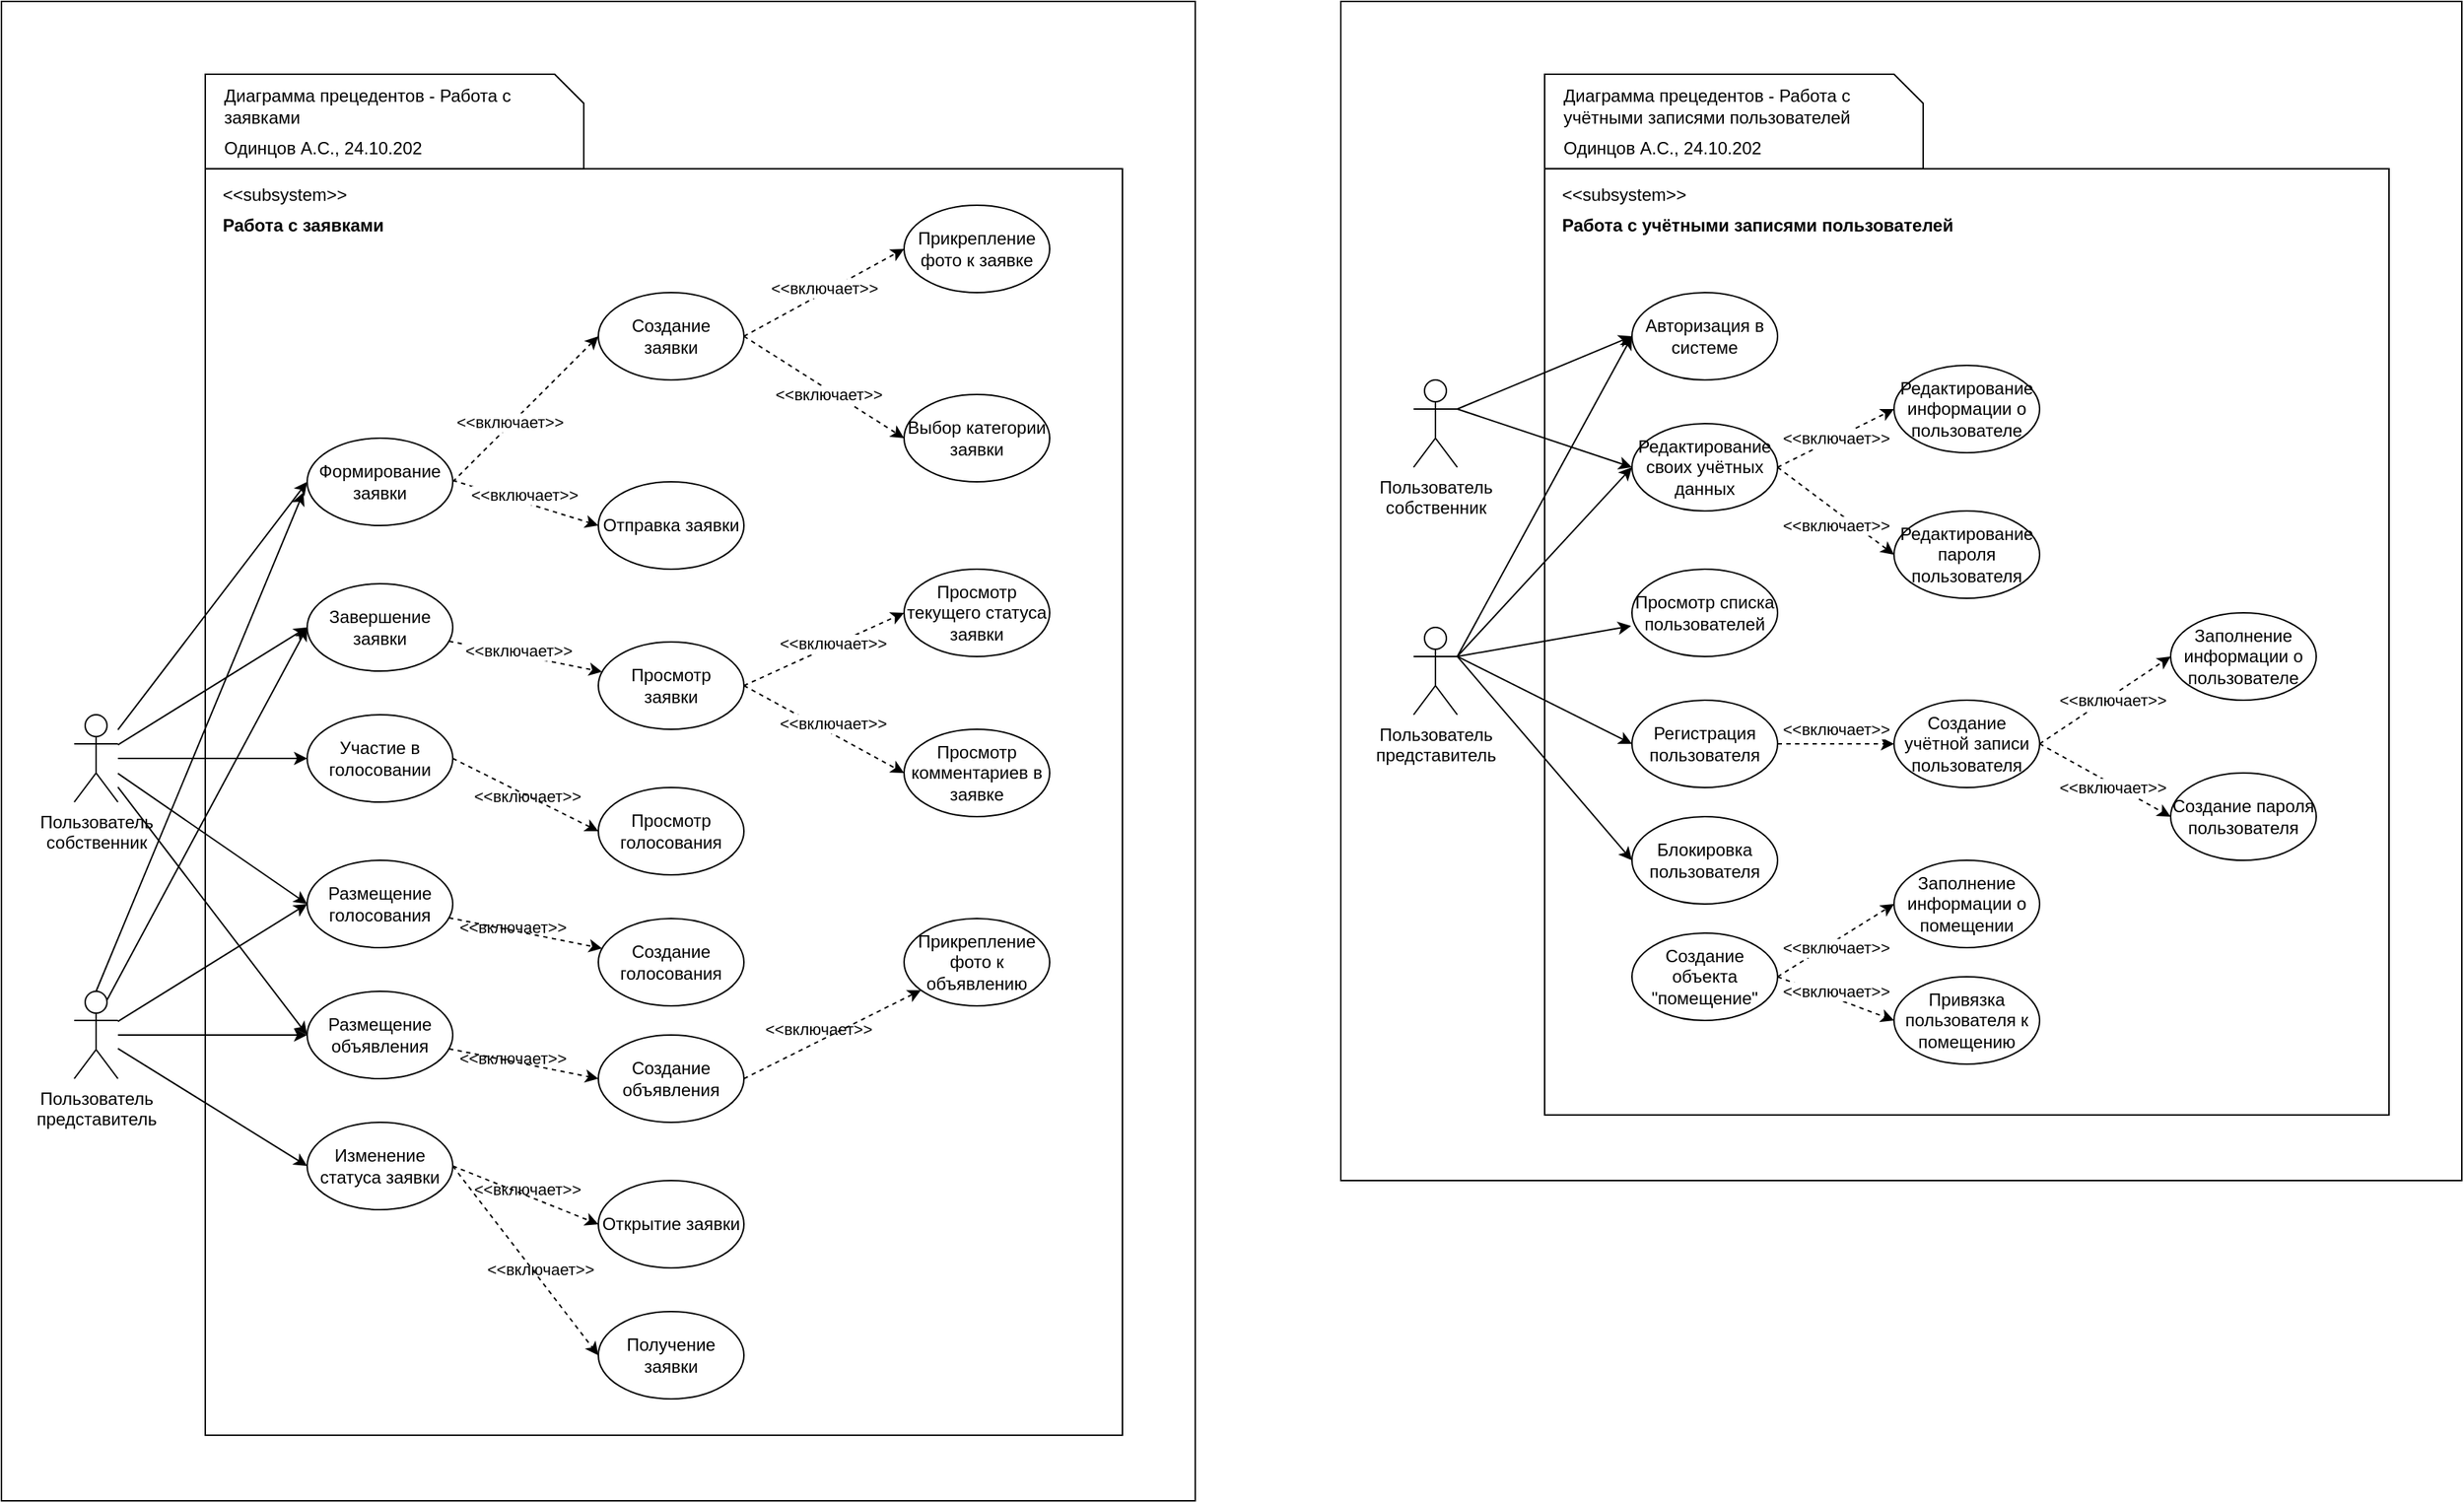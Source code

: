 <mxfile version="15.5.8" type="device"><diagram id="o6cCNClw4jNEV6m5h4Om" name="Page-1"><mxGraphModel dx="1032" dy="1838" grid="1" gridSize="10" guides="1" tooltips="1" connect="1" arrows="1" fold="1" page="1" pageScale="1" pageWidth="827" pageHeight="1169" math="0" shadow="0"><root><mxCell id="0"/><mxCell id="1" parent="0"/><mxCell id="K8mS71cKuLM4uQ1wiDC8-2" value="" style="rounded=0;whiteSpace=wrap;html=1;" vertex="1" parent="1"><mxGeometry x="80" y="-750" width="820" height="1030" as="geometry"/></mxCell><mxCell id="K8mS71cKuLM4uQ1wiDC8-3" value="" style="group" vertex="1" connectable="0" parent="1"><mxGeometry x="150" y="-670" width="700" height="906" as="geometry"/></mxCell><mxCell id="K8mS71cKuLM4uQ1wiDC8-4" value="" style="group" vertex="1" connectable="0" parent="K8mS71cKuLM4uQ1wiDC8-3"><mxGeometry y="64.918" width="700" height="841.082" as="geometry"/></mxCell><mxCell id="K8mS71cKuLM4uQ1wiDC8-5" value="" style="group" vertex="1" connectable="0" parent="K8mS71cKuLM4uQ1wiDC8-4"><mxGeometry width="700" height="841.082" as="geometry"/></mxCell><mxCell id="K8mS71cKuLM4uQ1wiDC8-6" value="" style="rounded=0;whiteSpace=wrap;html=1;fontSize=12;" vertex="1" parent="K8mS71cKuLM4uQ1wiDC8-5"><mxGeometry x="70" y="-30" width="630" height="870" as="geometry"/></mxCell><mxCell id="K8mS71cKuLM4uQ1wiDC8-38" value="" style="group" vertex="1" connectable="0" parent="K8mS71cKuLM4uQ1wiDC8-5"><mxGeometry x="-20" y="-4.918" width="670" height="820" as="geometry"/></mxCell><mxCell id="M6YJpncggMPkuGFKKGSW-1" value="Пользователь&lt;br&gt;собственник" style="shape=umlActor;verticalLabelPosition=bottom;verticalAlign=top;html=1;outlineConnect=0;" parent="K8mS71cKuLM4uQ1wiDC8-38" vertex="1"><mxGeometry y="350" width="30" height="60" as="geometry"/></mxCell><mxCell id="JLp-j88gJSCZ59ksdIn--1" style="rounded=0;orthogonalLoop=1;jettySize=auto;html=1;dashed=1;entryX=0;entryY=0.5;entryDx=0;entryDy=0;" parent="K8mS71cKuLM4uQ1wiDC8-38" target="JLp-j88gJSCZ59ksdIn--2" edge="1"><mxGeometry relative="1" as="geometry"><mxPoint x="430" y="190" as="targetPoint"/><mxPoint x="260" y="189" as="sourcePoint"/></mxGeometry></mxCell><mxCell id="M6YJpncggMPkuGFKKGSW-4" value="Создание&lt;br&gt;заявки" style="ellipse;whiteSpace=wrap;html=1;" parent="K8mS71cKuLM4uQ1wiDC8-38" vertex="1"><mxGeometry x="360" y="60" width="100" height="60" as="geometry"/></mxCell><mxCell id="M6YJpncggMPkuGFKKGSW-10" value="" style="rounded=0;orthogonalLoop=1;jettySize=auto;html=1;dashed=1;exitX=1;exitY=0.5;exitDx=0;exitDy=0;entryX=0;entryY=0.5;entryDx=0;entryDy=0;" parent="K8mS71cKuLM4uQ1wiDC8-38" source="M6YJpncggMPkuGFKKGSW-4" target="M6YJpncggMPkuGFKKGSW-9" edge="1"><mxGeometry relative="1" as="geometry"/></mxCell><mxCell id="M6YJpncggMPkuGFKKGSW-5" value="Выбор категории заявки" style="ellipse;whiteSpace=wrap;html=1;" parent="K8mS71cKuLM4uQ1wiDC8-38" vertex="1"><mxGeometry x="570" y="130" width="100" height="60" as="geometry"/></mxCell><mxCell id="M6YJpncggMPkuGFKKGSW-6" value="" style="endArrow=classic;html=1;rounded=0;exitX=1;exitY=0.5;exitDx=0;exitDy=0;entryX=0;entryY=0.5;entryDx=0;entryDy=0;dashed=1;" parent="K8mS71cKuLM4uQ1wiDC8-38" source="M6YJpncggMPkuGFKKGSW-4" target="M6YJpncggMPkuGFKKGSW-5" edge="1"><mxGeometry width="50" height="50" relative="1" as="geometry"><mxPoint x="370" y="380" as="sourcePoint"/><mxPoint x="450" y="230" as="targetPoint"/></mxGeometry></mxCell><mxCell id="M6YJpncggMPkuGFKKGSW-7" value="Формирование заявки" style="ellipse;whiteSpace=wrap;html=1;" parent="K8mS71cKuLM4uQ1wiDC8-38" vertex="1"><mxGeometry x="160" y="160" width="100" height="60" as="geometry"/></mxCell><mxCell id="M6YJpncggMPkuGFKKGSW-69" style="edgeStyle=none;rounded=0;orthogonalLoop=1;jettySize=auto;html=1;entryX=0;entryY=0.5;entryDx=0;entryDy=0;" parent="K8mS71cKuLM4uQ1wiDC8-38" source="M6YJpncggMPkuGFKKGSW-1" target="M6YJpncggMPkuGFKKGSW-7" edge="1"><mxGeometry relative="1" as="geometry"/></mxCell><mxCell id="M6YJpncggMPkuGFKKGSW-8" value="" style="endArrow=classic;html=1;rounded=0;entryX=0;entryY=0.5;entryDx=0;entryDy=0;dashed=1;exitX=1;exitY=0.5;exitDx=0;exitDy=0;" parent="K8mS71cKuLM4uQ1wiDC8-38" source="M6YJpncggMPkuGFKKGSW-7" target="M6YJpncggMPkuGFKKGSW-4" edge="1"><mxGeometry width="50" height="50" relative="1" as="geometry"><mxPoint x="150" y="240" as="sourcePoint"/><mxPoint x="490" y="200" as="targetPoint"/></mxGeometry></mxCell><mxCell id="M6YJpncggMPkuGFKKGSW-9" value="Прикрепление фото к заявке" style="ellipse;whiteSpace=wrap;html=1;" parent="K8mS71cKuLM4uQ1wiDC8-38" vertex="1"><mxGeometry x="570" width="100" height="60" as="geometry"/></mxCell><mxCell id="M6YJpncggMPkuGFKKGSW-11" value="Просмотр&lt;br&gt;заявки" style="ellipse;whiteSpace=wrap;html=1;" parent="K8mS71cKuLM4uQ1wiDC8-38" vertex="1"><mxGeometry x="360" y="300" width="100" height="60" as="geometry"/></mxCell><mxCell id="M6YJpncggMPkuGFKKGSW-13" value="Просмотр текущего статуса заявки" style="ellipse;whiteSpace=wrap;html=1;" parent="K8mS71cKuLM4uQ1wiDC8-38" vertex="1"><mxGeometry x="570" y="250" width="100" height="60" as="geometry"/></mxCell><mxCell id="M6YJpncggMPkuGFKKGSW-12" style="edgeStyle=none;rounded=0;orthogonalLoop=1;jettySize=auto;html=1;exitX=1;exitY=0.5;exitDx=0;exitDy=0;dashed=1;entryX=0;entryY=0.5;entryDx=0;entryDy=0;" parent="K8mS71cKuLM4uQ1wiDC8-38" source="M6YJpncggMPkuGFKKGSW-11" target="M6YJpncggMPkuGFKKGSW-13" edge="1"><mxGeometry relative="1" as="geometry"><mxPoint x="480" y="360" as="targetPoint"/></mxGeometry></mxCell><mxCell id="M6YJpncggMPkuGFKKGSW-14" value="Просмотр комментариев в заявке" style="ellipse;whiteSpace=wrap;html=1;" parent="K8mS71cKuLM4uQ1wiDC8-38" vertex="1"><mxGeometry x="570" y="360" width="100" height="60" as="geometry"/></mxCell><mxCell id="M6YJpncggMPkuGFKKGSW-15" style="edgeStyle=none;rounded=0;orthogonalLoop=1;jettySize=auto;html=1;exitX=1;exitY=0.5;exitDx=0;exitDy=0;dashed=1;entryX=0;entryY=0.5;entryDx=0;entryDy=0;" parent="K8mS71cKuLM4uQ1wiDC8-38" source="M6YJpncggMPkuGFKKGSW-11" target="M6YJpncggMPkuGFKKGSW-14" edge="1"><mxGeometry relative="1" as="geometry"><mxPoint x="450" y="310" as="targetPoint"/><mxPoint x="390" y="340" as="sourcePoint"/></mxGeometry></mxCell><mxCell id="M6YJpncggMPkuGFKKGSW-17" value="" style="edgeStyle=none;rounded=0;orthogonalLoop=1;jettySize=auto;html=1;dashed=1;" parent="K8mS71cKuLM4uQ1wiDC8-38" source="M6YJpncggMPkuGFKKGSW-16" target="M6YJpncggMPkuGFKKGSW-11" edge="1"><mxGeometry relative="1" as="geometry"/></mxCell><mxCell id="M6YJpncggMPkuGFKKGSW-18" value="&amp;lt;&amp;lt;включает&amp;gt;&amp;gt;" style="edgeLabel;html=1;align=center;verticalAlign=middle;resizable=0;points=[];" parent="M6YJpncggMPkuGFKKGSW-17" vertex="1" connectable="0"><mxGeometry x="-0.324" y="-1" relative="1" as="geometry"><mxPoint x="12" y="-2" as="offset"/></mxGeometry></mxCell><mxCell id="M6YJpncggMPkuGFKKGSW-58" value="&amp;lt;&amp;lt;включает&amp;gt;&amp;gt;" style="edgeLabel;html=1;align=center;verticalAlign=middle;resizable=0;points=[];" parent="M6YJpncggMPkuGFKKGSW-17" vertex="1" connectable="0"><mxGeometry x="-0.324" y="-1" relative="1" as="geometry"><mxPoint x="228" y="-7" as="offset"/></mxGeometry></mxCell><mxCell id="M6YJpncggMPkuGFKKGSW-59" value="&amp;lt;&amp;lt;включает&amp;gt;&amp;gt;" style="edgeLabel;html=1;align=center;verticalAlign=middle;resizable=0;points=[];" parent="M6YJpncggMPkuGFKKGSW-17" vertex="1" connectable="0"><mxGeometry x="-0.324" y="-1" relative="1" as="geometry"><mxPoint x="228" y="48" as="offset"/></mxGeometry></mxCell><mxCell id="M6YJpncggMPkuGFKKGSW-60" value="&amp;lt;&amp;lt;включает&amp;gt;&amp;gt;" style="edgeLabel;html=1;align=center;verticalAlign=middle;resizable=0;points=[];" parent="M6YJpncggMPkuGFKKGSW-17" vertex="1" connectable="0"><mxGeometry x="-0.324" y="-1" relative="1" as="geometry"><mxPoint x="18" y="98" as="offset"/></mxGeometry></mxCell><mxCell id="M6YJpncggMPkuGFKKGSW-62" value="&amp;lt;&amp;lt;включает&amp;gt;&amp;gt;" style="edgeLabel;html=1;align=center;verticalAlign=middle;resizable=0;points=[];" parent="M6YJpncggMPkuGFKKGSW-17" vertex="1" connectable="0"><mxGeometry x="-0.324" y="-1" relative="1" as="geometry"><mxPoint x="8" y="188" as="offset"/></mxGeometry></mxCell><mxCell id="M6YJpncggMPkuGFKKGSW-64" value="&amp;lt;&amp;lt;включает&amp;gt;&amp;gt;" style="edgeLabel;html=1;align=center;verticalAlign=middle;resizable=0;points=[];" parent="M6YJpncggMPkuGFKKGSW-17" vertex="1" connectable="0"><mxGeometry x="-0.324" y="-1" relative="1" as="geometry"><mxPoint x="8" y="278" as="offset"/></mxGeometry></mxCell><mxCell id="M6YJpncggMPkuGFKKGSW-66" value="&amp;lt;&amp;lt;включает&amp;gt;&amp;gt;" style="edgeLabel;html=1;align=center;verticalAlign=middle;resizable=0;points=[];" parent="M6YJpncggMPkuGFKKGSW-17" vertex="1" connectable="0"><mxGeometry x="-0.324" y="-1" relative="1" as="geometry"><mxPoint x="218" y="258" as="offset"/></mxGeometry></mxCell><mxCell id="M6YJpncggMPkuGFKKGSW-67" value="&amp;lt;&amp;lt;включает&amp;gt;&amp;gt;" style="edgeLabel;html=1;align=center;verticalAlign=middle;resizable=0;points=[];" parent="M6YJpncggMPkuGFKKGSW-17" vertex="1" connectable="0"><mxGeometry x="-0.324" y="-1" relative="1" as="geometry"><mxPoint x="27" y="423" as="offset"/></mxGeometry></mxCell><mxCell id="M6YJpncggMPkuGFKKGSW-68" value="&amp;lt;&amp;lt;включает&amp;gt;&amp;gt;" style="edgeLabel;html=1;align=center;verticalAlign=middle;resizable=0;points=[];" parent="M6YJpncggMPkuGFKKGSW-17" vertex="1" connectable="0"><mxGeometry x="-0.324" y="-1" relative="1" as="geometry"><mxPoint x="18" y="368" as="offset"/></mxGeometry></mxCell><mxCell id="M6YJpncggMPkuGFKKGSW-16" value="Завершение заявки" style="ellipse;whiteSpace=wrap;html=1;" parent="K8mS71cKuLM4uQ1wiDC8-38" vertex="1"><mxGeometry x="160" y="260" width="100" height="60" as="geometry"/></mxCell><mxCell id="M6YJpncggMPkuGFKKGSW-46" style="edgeStyle=none;rounded=0;orthogonalLoop=1;jettySize=auto;html=1;entryX=0;entryY=0.5;entryDx=0;entryDy=0;" parent="K8mS71cKuLM4uQ1wiDC8-38" source="M6YJpncggMPkuGFKKGSW-1" target="M6YJpncggMPkuGFKKGSW-16" edge="1"><mxGeometry relative="1" as="geometry"/></mxCell><mxCell id="goe44aLufdM4NmRw3A2P-1" style="rounded=0;orthogonalLoop=1;jettySize=auto;html=1;exitX=0.75;exitY=0.1;exitDx=0;exitDy=0;exitPerimeter=0;entryX=0;entryY=0.5;entryDx=0;entryDy=0;" parent="K8mS71cKuLM4uQ1wiDC8-38" source="M6YJpncggMPkuGFKKGSW-19" target="M6YJpncggMPkuGFKKGSW-16" edge="1"><mxGeometry relative="1" as="geometry"/></mxCell><mxCell id="goe44aLufdM4NmRw3A2P-2" style="rounded=0;orthogonalLoop=1;jettySize=auto;html=1;exitX=0.5;exitY=0;exitDx=0;exitDy=0;exitPerimeter=0;entryX=-0.026;entryY=0.62;entryDx=0;entryDy=0;entryPerimeter=0;strokeColor=default;" parent="K8mS71cKuLM4uQ1wiDC8-38" source="M6YJpncggMPkuGFKKGSW-19" target="M6YJpncggMPkuGFKKGSW-7" edge="1"><mxGeometry relative="1" as="geometry"/></mxCell><mxCell id="M6YJpncggMPkuGFKKGSW-19" value="Пользователь&lt;br&gt;представитель" style="shape=umlActor;verticalLabelPosition=bottom;verticalAlign=top;html=1;outlineConnect=0;" parent="K8mS71cKuLM4uQ1wiDC8-38" vertex="1"><mxGeometry y="540" width="30" height="60" as="geometry"/></mxCell><mxCell id="M6YJpncggMPkuGFKKGSW-23" value="" style="edgeStyle=none;rounded=0;orthogonalLoop=1;jettySize=auto;html=1;dashed=1;entryX=0;entryY=0.5;entryDx=0;entryDy=0;" parent="K8mS71cKuLM4uQ1wiDC8-38" target="M6YJpncggMPkuGFKKGSW-21" edge="1"><mxGeometry relative="1" as="geometry"><mxPoint x="260" y="660" as="sourcePoint"/></mxGeometry></mxCell><mxCell id="M6YJpncggMPkuGFKKGSW-21" value="Получение&lt;br&gt;заявки" style="ellipse;whiteSpace=wrap;html=1;" parent="K8mS71cKuLM4uQ1wiDC8-38" vertex="1"><mxGeometry x="360" y="760" width="100" height="60" as="geometry"/></mxCell><mxCell id="M6YJpncggMPkuGFKKGSW-22" value="Открытие заявки" style="ellipse;whiteSpace=wrap;html=1;" parent="K8mS71cKuLM4uQ1wiDC8-38" vertex="1"><mxGeometry x="360" y="670" width="100" height="60" as="geometry"/></mxCell><mxCell id="M6YJpncggMPkuGFKKGSW-24" value="Изменение статуса заявки" style="ellipse;whiteSpace=wrap;html=1;" parent="K8mS71cKuLM4uQ1wiDC8-38" vertex="1"><mxGeometry x="160" y="630" width="100" height="60" as="geometry"/></mxCell><mxCell id="M6YJpncggMPkuGFKKGSW-50" style="edgeStyle=none;rounded=0;orthogonalLoop=1;jettySize=auto;html=1;entryX=0;entryY=0.5;entryDx=0;entryDy=0;" parent="K8mS71cKuLM4uQ1wiDC8-38" source="M6YJpncggMPkuGFKKGSW-19" target="M6YJpncggMPkuGFKKGSW-24" edge="1"><mxGeometry relative="1" as="geometry"/></mxCell><mxCell id="M6YJpncggMPkuGFKKGSW-25" value="" style="edgeStyle=none;rounded=0;orthogonalLoop=1;jettySize=auto;html=1;dashed=1;exitX=1;exitY=0.5;exitDx=0;exitDy=0;entryX=0;entryY=0.5;entryDx=0;entryDy=0;" parent="K8mS71cKuLM4uQ1wiDC8-38" source="M6YJpncggMPkuGFKKGSW-24" target="M6YJpncggMPkuGFKKGSW-22" edge="1"><mxGeometry relative="1" as="geometry"><mxPoint x="350" y="600" as="targetPoint"/></mxGeometry></mxCell><mxCell id="M6YJpncggMPkuGFKKGSW-32" value="Размещение объявления" style="ellipse;whiteSpace=wrap;html=1;" parent="K8mS71cKuLM4uQ1wiDC8-38" vertex="1"><mxGeometry x="160" y="540" width="100" height="60" as="geometry"/></mxCell><mxCell id="M6YJpncggMPkuGFKKGSW-49" style="edgeStyle=none;rounded=0;orthogonalLoop=1;jettySize=auto;html=1;entryX=0;entryY=0.5;entryDx=0;entryDy=0;" parent="K8mS71cKuLM4uQ1wiDC8-38" source="M6YJpncggMPkuGFKKGSW-1" target="M6YJpncggMPkuGFKKGSW-32" edge="1"><mxGeometry relative="1" as="geometry"/></mxCell><mxCell id="M6YJpncggMPkuGFKKGSW-51" style="edgeStyle=none;rounded=0;orthogonalLoop=1;jettySize=auto;html=1;entryX=0;entryY=0.5;entryDx=0;entryDy=0;" parent="K8mS71cKuLM4uQ1wiDC8-38" source="M6YJpncggMPkuGFKKGSW-19" target="M6YJpncggMPkuGFKKGSW-32" edge="1"><mxGeometry relative="1" as="geometry"/></mxCell><mxCell id="M6YJpncggMPkuGFKKGSW-34" value="Создание объявления" style="ellipse;whiteSpace=wrap;html=1;" parent="K8mS71cKuLM4uQ1wiDC8-38" vertex="1"><mxGeometry x="360" y="570" width="100" height="60" as="geometry"/></mxCell><mxCell id="M6YJpncggMPkuGFKKGSW-33" style="edgeStyle=none;rounded=0;orthogonalLoop=1;jettySize=auto;html=1;dashed=1;entryX=0;entryY=0.5;entryDx=0;entryDy=0;" parent="K8mS71cKuLM4uQ1wiDC8-38" source="M6YJpncggMPkuGFKKGSW-32" target="M6YJpncggMPkuGFKKGSW-34" edge="1"><mxGeometry relative="1" as="geometry"><mxPoint x="420" y="630" as="targetPoint"/></mxGeometry></mxCell><mxCell id="M6YJpncggMPkuGFKKGSW-36" value="" style="rounded=0;orthogonalLoop=1;jettySize=auto;html=1;dashed=1;exitX=1;exitY=0.5;exitDx=0;exitDy=0;" parent="K8mS71cKuLM4uQ1wiDC8-38" source="M6YJpncggMPkuGFKKGSW-34" target="M6YJpncggMPkuGFKKGSW-37" edge="1"><mxGeometry relative="1" as="geometry"><mxPoint x="530" y="680" as="sourcePoint"/></mxGeometry></mxCell><mxCell id="M6YJpncggMPkuGFKKGSW-37" value="Прикрепление фото к объявлению" style="ellipse;whiteSpace=wrap;html=1;" parent="K8mS71cKuLM4uQ1wiDC8-38" vertex="1"><mxGeometry x="570" y="490" width="100" height="60" as="geometry"/></mxCell><mxCell id="M6YJpncggMPkuGFKKGSW-39" value="Размещение голосования" style="ellipse;whiteSpace=wrap;html=1;" parent="K8mS71cKuLM4uQ1wiDC8-38" vertex="1"><mxGeometry x="160" y="450" width="100" height="60" as="geometry"/></mxCell><mxCell id="M6YJpncggMPkuGFKKGSW-48" style="edgeStyle=none;rounded=0;orthogonalLoop=1;jettySize=auto;html=1;entryX=0;entryY=0.5;entryDx=0;entryDy=0;" parent="K8mS71cKuLM4uQ1wiDC8-38" source="M6YJpncggMPkuGFKKGSW-1" target="M6YJpncggMPkuGFKKGSW-39" edge="1"><mxGeometry relative="1" as="geometry"/></mxCell><mxCell id="M6YJpncggMPkuGFKKGSW-40" value="Создание голосования" style="ellipse;whiteSpace=wrap;html=1;" parent="K8mS71cKuLM4uQ1wiDC8-38" vertex="1"><mxGeometry x="360" y="490" width="100" height="60" as="geometry"/></mxCell><mxCell id="M6YJpncggMPkuGFKKGSW-42" value="Участие в голосовании" style="ellipse;whiteSpace=wrap;html=1;" parent="K8mS71cKuLM4uQ1wiDC8-38" vertex="1"><mxGeometry x="160" y="350" width="100" height="60" as="geometry"/></mxCell><mxCell id="M6YJpncggMPkuGFKKGSW-52" style="edgeStyle=none;rounded=0;orthogonalLoop=1;jettySize=auto;html=1;entryX=0;entryY=0.5;entryDx=0;entryDy=0;" parent="K8mS71cKuLM4uQ1wiDC8-38" source="M6YJpncggMPkuGFKKGSW-19" target="M6YJpncggMPkuGFKKGSW-39" edge="1"><mxGeometry relative="1" as="geometry"/></mxCell><mxCell id="M6YJpncggMPkuGFKKGSW-44" value="Просмотр голосования" style="ellipse;whiteSpace=wrap;html=1;" parent="K8mS71cKuLM4uQ1wiDC8-38" vertex="1"><mxGeometry x="360" y="400" width="100" height="60" as="geometry"/></mxCell><mxCell id="M6YJpncggMPkuGFKKGSW-54" value="&amp;lt;&amp;lt;включает&amp;gt;&amp;gt;" style="edgeLabel;html=1;align=center;verticalAlign=middle;resizable=0;points=[];" parent="K8mS71cKuLM4uQ1wiDC8-38" vertex="1" connectable="0"><mxGeometry x="350.002" y="180.004" as="geometry"><mxPoint x="-51" y="-31" as="offset"/></mxGeometry></mxCell><mxCell id="M6YJpncggMPkuGFKKGSW-56" value="&amp;lt;&amp;lt;включает&amp;gt;&amp;gt;" style="edgeLabel;html=1;align=center;verticalAlign=middle;resizable=0;points=[];" parent="K8mS71cKuLM4uQ1wiDC8-38" vertex="1" connectable="0"><mxGeometry x="520.002" y="60.004" as="geometry"><mxPoint x="-5" y="-3" as="offset"/></mxGeometry></mxCell><mxCell id="M6YJpncggMPkuGFKKGSW-57" value="&amp;lt;&amp;lt;включает&amp;gt;&amp;gt;" style="edgeLabel;html=1;align=center;verticalAlign=middle;resizable=0;points=[];" parent="K8mS71cKuLM4uQ1wiDC8-38" vertex="1" connectable="0"><mxGeometry x="500.002" y="140.004" as="geometry"><mxPoint x="18" y="-10" as="offset"/></mxGeometry></mxCell><mxCell id="JLp-j88gJSCZ59ksdIn--2" value="Отправка заявки" style="ellipse;whiteSpace=wrap;html=1;" parent="K8mS71cKuLM4uQ1wiDC8-38" vertex="1"><mxGeometry x="360" y="190" width="100" height="60" as="geometry"/></mxCell><mxCell id="JLp-j88gJSCZ59ksdIn--3" value="&amp;lt;&amp;lt;включает&amp;gt;&amp;gt;" style="edgeLabel;html=1;align=center;verticalAlign=middle;resizable=0;points=[];" parent="K8mS71cKuLM4uQ1wiDC8-38" vertex="1" connectable="0"><mxGeometry x="360.002" y="230.004" as="geometry"><mxPoint x="-51" y="-31" as="offset"/></mxGeometry></mxCell><mxCell id="M6YJpncggMPkuGFKKGSW-41" value="" style="edgeStyle=none;rounded=0;orthogonalLoop=1;jettySize=auto;html=1;dashed=1;" parent="K8mS71cKuLM4uQ1wiDC8-38" source="M6YJpncggMPkuGFKKGSW-39" target="M6YJpncggMPkuGFKKGSW-40" edge="1"><mxGeometry relative="1" as="geometry"/></mxCell><mxCell id="M6YJpncggMPkuGFKKGSW-47" style="edgeStyle=none;rounded=0;orthogonalLoop=1;jettySize=auto;html=1;entryX=0;entryY=0.5;entryDx=0;entryDy=0;" parent="K8mS71cKuLM4uQ1wiDC8-38" source="M6YJpncggMPkuGFKKGSW-1" target="M6YJpncggMPkuGFKKGSW-42" edge="1"><mxGeometry relative="1" as="geometry"/></mxCell><mxCell id="M6YJpncggMPkuGFKKGSW-43" style="edgeStyle=none;rounded=0;orthogonalLoop=1;jettySize=auto;html=1;exitX=1;exitY=0.5;exitDx=0;exitDy=0;dashed=1;entryX=0;entryY=0.5;entryDx=0;entryDy=0;" parent="K8mS71cKuLM4uQ1wiDC8-38" source="M6YJpncggMPkuGFKKGSW-42" target="M6YJpncggMPkuGFKKGSW-44" edge="1"><mxGeometry relative="1" as="geometry"><mxPoint x="360" y="430.0" as="targetPoint"/></mxGeometry></mxCell><mxCell id="K8mS71cKuLM4uQ1wiDC8-11" value="&lt;span&gt;Работа с заявками&lt;/span&gt;" style="text;html=1;strokeColor=none;fillColor=none;align=left;verticalAlign=middle;whiteSpace=wrap;rounded=0;fontStyle=1" vertex="1" parent="K8mS71cKuLM4uQ1wiDC8-38"><mxGeometry x="100" y="3.641" width="260" height="21.639" as="geometry"/></mxCell><mxCell id="K8mS71cKuLM4uQ1wiDC8-10" value="&amp;lt;&amp;lt;subsystem&amp;gt;&amp;gt;" style="text;html=1;strokeColor=none;fillColor=none;align=left;verticalAlign=middle;whiteSpace=wrap;rounded=0;" vertex="1" parent="K8mS71cKuLM4uQ1wiDC8-38"><mxGeometry x="100" y="-17.998" width="90" height="21.639" as="geometry"/></mxCell><mxCell id="K8mS71cKuLM4uQ1wiDC8-40" value="" style="group" vertex="1" connectable="0" parent="1"><mxGeometry x="220" y="-700" width="260" height="64.918" as="geometry"/></mxCell><mxCell id="K8mS71cKuLM4uQ1wiDC8-26" value="" style="verticalLabelPosition=bottom;verticalAlign=top;html=1;shape=card;whiteSpace=wrap;size=20;arcSize=12;direction=east;flipH=1;" vertex="1" parent="K8mS71cKuLM4uQ1wiDC8-40"><mxGeometry width="260" height="64.918" as="geometry"/></mxCell><mxCell id="K8mS71cKuLM4uQ1wiDC8-27" value="" style="group" vertex="1" connectable="0" parent="K8mS71cKuLM4uQ1wiDC8-40"><mxGeometry x="10.833" y="5.41" width="238.333" height="56.262" as="geometry"/></mxCell><mxCell id="K8mS71cKuLM4uQ1wiDC8-28" value="Диаграмма прецедентов - Работа с заявками" style="text;html=1;strokeColor=none;fillColor=none;align=left;verticalAlign=middle;whiteSpace=wrap;rounded=0;" vertex="1" parent="K8mS71cKuLM4uQ1wiDC8-27"><mxGeometry width="230" height="32.459" as="geometry"/></mxCell><mxCell id="K8mS71cKuLM4uQ1wiDC8-29" value="Одинцов А.С., 24.10.202" style="text;html=1;strokeColor=none;fillColor=none;align=left;verticalAlign=middle;whiteSpace=wrap;rounded=0;" vertex="1" parent="K8mS71cKuLM4uQ1wiDC8-27"><mxGeometry y="34.623" width="238.333" height="21.639" as="geometry"/></mxCell><mxCell id="K8mS71cKuLM4uQ1wiDC8-42" value="" style="rounded=0;whiteSpace=wrap;html=1;" vertex="1" parent="1"><mxGeometry x="1000" y="-750" width="770" height="810" as="geometry"/></mxCell><mxCell id="K8mS71cKuLM4uQ1wiDC8-107" value="" style="group" vertex="1" connectable="0" parent="1"><mxGeometry x="1140" y="-700" width="260" height="64.918" as="geometry"/></mxCell><mxCell id="K8mS71cKuLM4uQ1wiDC8-108" value="" style="verticalLabelPosition=bottom;verticalAlign=top;html=1;shape=card;whiteSpace=wrap;size=20;arcSize=12;direction=east;flipH=1;" vertex="1" parent="K8mS71cKuLM4uQ1wiDC8-107"><mxGeometry width="260" height="64.918" as="geometry"/></mxCell><mxCell id="K8mS71cKuLM4uQ1wiDC8-109" value="" style="group" vertex="1" connectable="0" parent="K8mS71cKuLM4uQ1wiDC8-107"><mxGeometry x="10.833" y="5.41" width="238.333" height="56.262" as="geometry"/></mxCell><mxCell id="K8mS71cKuLM4uQ1wiDC8-110" value="Диаграмма прецедентов - Работа с учётными записями пользователей" style="text;html=1;strokeColor=none;fillColor=none;align=left;verticalAlign=middle;whiteSpace=wrap;rounded=0;" vertex="1" parent="K8mS71cKuLM4uQ1wiDC8-109"><mxGeometry width="230" height="32.459" as="geometry"/></mxCell><mxCell id="K8mS71cKuLM4uQ1wiDC8-111" value="Одинцов А.С., 24.10.202" style="text;html=1;strokeColor=none;fillColor=none;align=left;verticalAlign=middle;whiteSpace=wrap;rounded=0;" vertex="1" parent="K8mS71cKuLM4uQ1wiDC8-109"><mxGeometry y="34.623" width="238.333" height="21.639" as="geometry"/></mxCell><mxCell id="K8mS71cKuLM4uQ1wiDC8-44" value="" style="group" vertex="1" connectable="0" parent="1"><mxGeometry x="1070" y="-605.082" width="700" height="841.082" as="geometry"/></mxCell><mxCell id="K8mS71cKuLM4uQ1wiDC8-45" value="" style="group" vertex="1" connectable="0" parent="K8mS71cKuLM4uQ1wiDC8-44"><mxGeometry width="700" height="841.082" as="geometry"/></mxCell><mxCell id="K8mS71cKuLM4uQ1wiDC8-46" value="" style="rounded=0;whiteSpace=wrap;html=1;fontSize=12;" vertex="1" parent="K8mS71cKuLM4uQ1wiDC8-45"><mxGeometry x="70" y="-30" width="580" height="650" as="geometry"/></mxCell><mxCell id="K8mS71cKuLM4uQ1wiDC8-47" value="" style="group" vertex="1" connectable="0" parent="K8mS71cKuLM4uQ1wiDC8-45"><mxGeometry x="-20" y="-4.918" width="670" height="820" as="geometry"/></mxCell><mxCell id="K8mS71cKuLM4uQ1wiDC8-105" value="&lt;span&gt;Работа с учётными записями пользователей&lt;/span&gt;" style="text;html=1;strokeColor=none;fillColor=none;align=left;verticalAlign=middle;whiteSpace=wrap;rounded=0;fontStyle=1" vertex="1" parent="K8mS71cKuLM4uQ1wiDC8-47"><mxGeometry x="100" y="3.64" width="280" height="21.64" as="geometry"/></mxCell><mxCell id="K8mS71cKuLM4uQ1wiDC8-106" value="&amp;lt;&amp;lt;subsystem&amp;gt;&amp;gt;" style="text;html=1;strokeColor=none;fillColor=none;align=left;verticalAlign=middle;whiteSpace=wrap;rounded=0;" vertex="1" parent="K8mS71cKuLM4uQ1wiDC8-47"><mxGeometry x="100" y="-17.998" width="90" height="21.639" as="geometry"/></mxCell><mxCell id="K8mS71cKuLM4uQ1wiDC8-41" value="" style="group" vertex="1" connectable="0" parent="K8mS71cKuLM4uQ1wiDC8-47"><mxGeometry y="60" width="620" height="450" as="geometry"/></mxCell><mxCell id="M6YJpncggMPkuGFKKGSW-70" value="Пользователь&lt;br&gt;собственник" style="shape=umlActor;verticalLabelPosition=bottom;verticalAlign=top;html=1;outlineConnect=0;" parent="K8mS71cKuLM4uQ1wiDC8-41" vertex="1"><mxGeometry y="60" width="30" height="60" as="geometry"/></mxCell><mxCell id="M6YJpncggMPkuGFKKGSW-71" value="Пользователь&lt;br&gt;представитель" style="shape=umlActor;verticalLabelPosition=bottom;verticalAlign=top;html=1;outlineConnect=0;" parent="K8mS71cKuLM4uQ1wiDC8-41" vertex="1"><mxGeometry y="230" width="30" height="60" as="geometry"/></mxCell><mxCell id="JLp-j88gJSCZ59ksdIn--5" value="Регистрация пользователя" style="ellipse;whiteSpace=wrap;html=1;" parent="K8mS71cKuLM4uQ1wiDC8-41" vertex="1"><mxGeometry x="150" y="280" width="100" height="60" as="geometry"/></mxCell><mxCell id="JLp-j88gJSCZ59ksdIn--7" value="Создание учётной записи пользователя" style="ellipse;whiteSpace=wrap;html=1;" parent="K8mS71cKuLM4uQ1wiDC8-41" vertex="1"><mxGeometry x="330" y="280" width="100" height="60" as="geometry"/></mxCell><mxCell id="JLp-j88gJSCZ59ksdIn--6" style="edgeStyle=none;rounded=0;orthogonalLoop=1;jettySize=auto;html=1;exitX=1;exitY=0.5;exitDx=0;exitDy=0;dashed=1;entryX=0;entryY=0.5;entryDx=0;entryDy=0;" parent="K8mS71cKuLM4uQ1wiDC8-41" source="JLp-j88gJSCZ59ksdIn--5" target="JLp-j88gJSCZ59ksdIn--7" edge="1"><mxGeometry relative="1" as="geometry"><mxPoint x="320" y="260" as="targetPoint"/></mxGeometry></mxCell><mxCell id="JLp-j88gJSCZ59ksdIn--8" value="Просмотр списка пользователей" style="ellipse;whiteSpace=wrap;html=1;" parent="K8mS71cKuLM4uQ1wiDC8-41" vertex="1"><mxGeometry x="150" y="190" width="100" height="60" as="geometry"/></mxCell><mxCell id="JLp-j88gJSCZ59ksdIn--12" style="edgeStyle=none;rounded=0;orthogonalLoop=1;jettySize=auto;html=1;exitX=1;exitY=0.333;exitDx=0;exitDy=0;exitPerimeter=0;entryX=-0.006;entryY=0.65;entryDx=0;entryDy=0;entryPerimeter=0;" parent="K8mS71cKuLM4uQ1wiDC8-41" source="M6YJpncggMPkuGFKKGSW-71" target="JLp-j88gJSCZ59ksdIn--8" edge="1"><mxGeometry relative="1" as="geometry"/></mxCell><mxCell id="JLp-j88gJSCZ59ksdIn--9" value="&amp;lt;&amp;lt;включает&amp;gt;&amp;gt;" style="edgeLabel;html=1;align=center;verticalAlign=middle;resizable=0;points=[];" parent="K8mS71cKuLM4uQ1wiDC8-41" vertex="1" connectable="0"><mxGeometry x="290.002" y="299.995" as="geometry"/></mxCell><mxCell id="JLp-j88gJSCZ59ksdIn--10" value="Блокировка пользователя" style="ellipse;whiteSpace=wrap;html=1;" parent="K8mS71cKuLM4uQ1wiDC8-41" vertex="1"><mxGeometry x="150" y="360" width="100" height="60" as="geometry"/></mxCell><mxCell id="JLp-j88gJSCZ59ksdIn--13" value="" style="endArrow=classic;html=1;rounded=0;exitX=1;exitY=0.333;exitDx=0;exitDy=0;exitPerimeter=0;entryX=0;entryY=0.5;entryDx=0;entryDy=0;" parent="K8mS71cKuLM4uQ1wiDC8-41" source="M6YJpncggMPkuGFKKGSW-71" target="JLp-j88gJSCZ59ksdIn--5" edge="1"><mxGeometry width="50" height="50" relative="1" as="geometry"><mxPoint x="280" y="330" as="sourcePoint"/><mxPoint x="330" y="280" as="targetPoint"/></mxGeometry></mxCell><mxCell id="JLp-j88gJSCZ59ksdIn--14" value="" style="endArrow=classic;html=1;rounded=0;exitX=1;exitY=0.333;exitDx=0;exitDy=0;exitPerimeter=0;entryX=0;entryY=0.5;entryDx=0;entryDy=0;" parent="K8mS71cKuLM4uQ1wiDC8-41" source="M6YJpncggMPkuGFKKGSW-71" target="JLp-j88gJSCZ59ksdIn--10" edge="1"><mxGeometry width="50" height="50" relative="1" as="geometry"><mxPoint x="280" y="330" as="sourcePoint"/><mxPoint x="330" y="280" as="targetPoint"/></mxGeometry></mxCell><mxCell id="JLp-j88gJSCZ59ksdIn--16" value="Заполнение информации о пользователе" style="ellipse;whiteSpace=wrap;html=1;" parent="K8mS71cKuLM4uQ1wiDC8-41" vertex="1"><mxGeometry x="520" y="220" width="100" height="60" as="geometry"/></mxCell><mxCell id="JLp-j88gJSCZ59ksdIn--17" value="Создание пароля пользователя" style="ellipse;whiteSpace=wrap;html=1;" parent="K8mS71cKuLM4uQ1wiDC8-41" vertex="1"><mxGeometry x="520" y="330" width="100" height="60" as="geometry"/></mxCell><mxCell id="JLp-j88gJSCZ59ksdIn--18" value="" style="endArrow=classic;html=1;rounded=0;exitX=1;exitY=0.5;exitDx=0;exitDy=0;entryX=0;entryY=0.5;entryDx=0;entryDy=0;dashed=1;" parent="K8mS71cKuLM4uQ1wiDC8-41" source="JLp-j88gJSCZ59ksdIn--7" target="JLp-j88gJSCZ59ksdIn--16" edge="1"><mxGeometry width="50" height="50" relative="1" as="geometry"><mxPoint x="280" y="250" as="sourcePoint"/><mxPoint x="330" y="200" as="targetPoint"/></mxGeometry></mxCell><mxCell id="JLp-j88gJSCZ59ksdIn--19" value="" style="endArrow=classic;html=1;rounded=0;dashed=1;exitX=1;exitY=0.5;exitDx=0;exitDy=0;entryX=0;entryY=0.5;entryDx=0;entryDy=0;" parent="K8mS71cKuLM4uQ1wiDC8-41" source="JLp-j88gJSCZ59ksdIn--7" target="JLp-j88gJSCZ59ksdIn--17" edge="1"><mxGeometry width="50" height="50" relative="1" as="geometry"><mxPoint x="280" y="250" as="sourcePoint"/><mxPoint x="330" y="200" as="targetPoint"/></mxGeometry></mxCell><mxCell id="JLp-j88gJSCZ59ksdIn--22" value="&amp;lt;&amp;lt;включает&amp;gt;&amp;gt;" style="edgeLabel;html=1;align=center;verticalAlign=middle;resizable=0;points=[];" parent="K8mS71cKuLM4uQ1wiDC8-41" vertex="1" connectable="0"><mxGeometry x="480.002" y="279.995" as="geometry"/></mxCell><mxCell id="JLp-j88gJSCZ59ksdIn--23" value="&amp;lt;&amp;lt;включает&amp;gt;&amp;gt;" style="edgeLabel;html=1;align=center;verticalAlign=middle;resizable=0;points=[];" parent="K8mS71cKuLM4uQ1wiDC8-41" vertex="1" connectable="0"><mxGeometry x="480.002" y="339.995" as="geometry"/></mxCell><mxCell id="JLp-j88gJSCZ59ksdIn--25" value="Авторизация в системе" style="ellipse;whiteSpace=wrap;html=1;" parent="K8mS71cKuLM4uQ1wiDC8-41" vertex="1"><mxGeometry x="150" width="100" height="60" as="geometry"/></mxCell><mxCell id="JLp-j88gJSCZ59ksdIn--35" style="edgeStyle=none;rounded=0;orthogonalLoop=1;jettySize=auto;html=1;exitX=1;exitY=0.333;exitDx=0;exitDy=0;exitPerimeter=0;entryX=0;entryY=0.5;entryDx=0;entryDy=0;" parent="K8mS71cKuLM4uQ1wiDC8-41" source="M6YJpncggMPkuGFKKGSW-70" target="JLp-j88gJSCZ59ksdIn--25" edge="1"><mxGeometry relative="1" as="geometry"/></mxCell><mxCell id="JLp-j88gJSCZ59ksdIn--26" value="Редактирование своих учётных данных" style="ellipse;whiteSpace=wrap;html=1;" parent="K8mS71cKuLM4uQ1wiDC8-41" vertex="1"><mxGeometry x="150" y="90" width="100" height="60" as="geometry"/></mxCell><mxCell id="JLp-j88gJSCZ59ksdIn--27" value="Редактирование информации о пользователе" style="ellipse;whiteSpace=wrap;html=1;" parent="K8mS71cKuLM4uQ1wiDC8-41" vertex="1"><mxGeometry x="330" y="50" width="100" height="60" as="geometry"/></mxCell><mxCell id="JLp-j88gJSCZ59ksdIn--28" value="Редактирование пароля пользователя" style="ellipse;whiteSpace=wrap;html=1;" parent="K8mS71cKuLM4uQ1wiDC8-41" vertex="1"><mxGeometry x="330" y="150" width="100" height="60" as="geometry"/></mxCell><mxCell id="JLp-j88gJSCZ59ksdIn--29" value="" style="endArrow=classic;html=1;rounded=0;entryX=0;entryY=0.5;entryDx=0;entryDy=0;dashed=1;exitX=1;exitY=0.5;exitDx=0;exitDy=0;" parent="K8mS71cKuLM4uQ1wiDC8-41" source="JLp-j88gJSCZ59ksdIn--26" target="JLp-j88gJSCZ59ksdIn--27" edge="1"><mxGeometry width="50" height="50" relative="1" as="geometry"><mxPoint x="250" y="130" as="sourcePoint"/><mxPoint x="340" y="70" as="targetPoint"/></mxGeometry></mxCell><mxCell id="JLp-j88gJSCZ59ksdIn--30" value="" style="endArrow=classic;html=1;rounded=0;dashed=1;exitX=1;exitY=0.5;exitDx=0;exitDy=0;entryX=0;entryY=0.5;entryDx=0;entryDy=0;" parent="K8mS71cKuLM4uQ1wiDC8-41" source="JLp-j88gJSCZ59ksdIn--26" target="JLp-j88gJSCZ59ksdIn--28" edge="1"><mxGeometry width="50" height="50" relative="1" as="geometry"><mxPoint x="250" y="130" as="sourcePoint"/><mxPoint x="340" y="180" as="targetPoint"/></mxGeometry></mxCell><mxCell id="JLp-j88gJSCZ59ksdIn--31" value="&amp;lt;&amp;lt;включает&amp;gt;&amp;gt;" style="edgeLabel;html=1;align=center;verticalAlign=middle;resizable=0;points=[];" parent="K8mS71cKuLM4uQ1wiDC8-41" vertex="1" connectable="0"><mxGeometry x="290.002" y="99.995" as="geometry"/></mxCell><mxCell id="JLp-j88gJSCZ59ksdIn--32" value="&amp;lt;&amp;lt;включает&amp;gt;&amp;gt;" style="edgeLabel;html=1;align=center;verticalAlign=middle;resizable=0;points=[];" parent="K8mS71cKuLM4uQ1wiDC8-41" vertex="1" connectable="0"><mxGeometry x="290.002" y="159.995" as="geometry"/></mxCell><mxCell id="JLp-j88gJSCZ59ksdIn--37" style="edgeStyle=none;rounded=0;orthogonalLoop=1;jettySize=auto;html=1;exitX=1;exitY=0.333;exitDx=0;exitDy=0;exitPerimeter=0;entryX=0;entryY=0.5;entryDx=0;entryDy=0;" parent="K8mS71cKuLM4uQ1wiDC8-41" source="M6YJpncggMPkuGFKKGSW-71" target="JLp-j88gJSCZ59ksdIn--25" edge="1"><mxGeometry relative="1" as="geometry"/></mxCell><mxCell id="JLp-j88gJSCZ59ksdIn--36" style="edgeStyle=none;rounded=0;orthogonalLoop=1;jettySize=auto;html=1;exitX=1;exitY=0.333;exitDx=0;exitDy=0;exitPerimeter=0;entryX=0;entryY=0.5;entryDx=0;entryDy=0;" parent="K8mS71cKuLM4uQ1wiDC8-41" source="M6YJpncggMPkuGFKKGSW-70" target="JLp-j88gJSCZ59ksdIn--26" edge="1"><mxGeometry relative="1" as="geometry"/></mxCell><mxCell id="JLp-j88gJSCZ59ksdIn--38" style="edgeStyle=none;rounded=0;orthogonalLoop=1;jettySize=auto;html=1;exitX=1;exitY=0.333;exitDx=0;exitDy=0;exitPerimeter=0;entryX=0;entryY=0.5;entryDx=0;entryDy=0;" parent="K8mS71cKuLM4uQ1wiDC8-41" source="M6YJpncggMPkuGFKKGSW-71" target="JLp-j88gJSCZ59ksdIn--26" edge="1"><mxGeometry relative="1" as="geometry"/></mxCell><mxCell id="K8mS71cKuLM4uQ1wiDC8-116" value="Заполнение информации о помещении" style="ellipse;whiteSpace=wrap;html=1;" vertex="1" parent="K8mS71cKuLM4uQ1wiDC8-41"><mxGeometry x="330" y="390" width="100" height="60" as="geometry"/></mxCell><mxCell id="K8mS71cKuLM4uQ1wiDC8-117" value="Привязка пользователя к помещению" style="ellipse;whiteSpace=wrap;html=1;" vertex="1" parent="K8mS71cKuLM4uQ1wiDC8-47"><mxGeometry x="330" y="530" width="100" height="60" as="geometry"/></mxCell><mxCell id="K8mS71cKuLM4uQ1wiDC8-112" value="Создание объекта &quot;помещение&quot;" style="ellipse;whiteSpace=wrap;html=1;" vertex="1" parent="K8mS71cKuLM4uQ1wiDC8-45"><mxGeometry x="130" y="495.082" width="100" height="60" as="geometry"/></mxCell><mxCell id="K8mS71cKuLM4uQ1wiDC8-114" style="edgeStyle=none;rounded=0;orthogonalLoop=1;jettySize=auto;html=1;dashed=1;entryX=0;entryY=0.5;entryDx=0;entryDy=0;exitX=1;exitY=0.5;exitDx=0;exitDy=0;" edge="1" parent="K8mS71cKuLM4uQ1wiDC8-45" source="K8mS71cKuLM4uQ1wiDC8-112" target="K8mS71cKuLM4uQ1wiDC8-116"><mxGeometry relative="1" as="geometry"><mxPoint x="310" y="525.082" as="targetPoint"/><mxPoint x="230" y="525.082" as="sourcePoint"/></mxGeometry></mxCell><mxCell id="K8mS71cKuLM4uQ1wiDC8-115" value="&amp;lt;&amp;lt;включает&amp;gt;&amp;gt;" style="edgeLabel;html=1;align=center;verticalAlign=middle;resizable=0;points=[];" vertex="1" connectable="0" parent="K8mS71cKuLM4uQ1wiDC8-45"><mxGeometry x="270.002" y="505.077" as="geometry"/></mxCell><mxCell id="K8mS71cKuLM4uQ1wiDC8-118" style="edgeStyle=none;rounded=0;orthogonalLoop=1;jettySize=auto;html=1;dashed=1;entryX=0;entryY=0.5;entryDx=0;entryDy=0;exitX=1;exitY=0.5;exitDx=0;exitDy=0;" edge="1" parent="K8mS71cKuLM4uQ1wiDC8-45" target="K8mS71cKuLM4uQ1wiDC8-117" source="K8mS71cKuLM4uQ1wiDC8-112"><mxGeometry relative="1" as="geometry"><mxPoint x="-750" y="1140.164" as="targetPoint"/><mxPoint x="230" y="525.082" as="sourcePoint"/></mxGeometry></mxCell><mxCell id="K8mS71cKuLM4uQ1wiDC8-119" value="&amp;lt;&amp;lt;включает&amp;gt;&amp;gt;" style="edgeLabel;html=1;align=center;verticalAlign=middle;resizable=0;points=[];" vertex="1" connectable="0" parent="K8mS71cKuLM4uQ1wiDC8-45"><mxGeometry x="270.002" y="535.077" as="geometry"/></mxCell></root></mxGraphModel></diagram></mxfile>